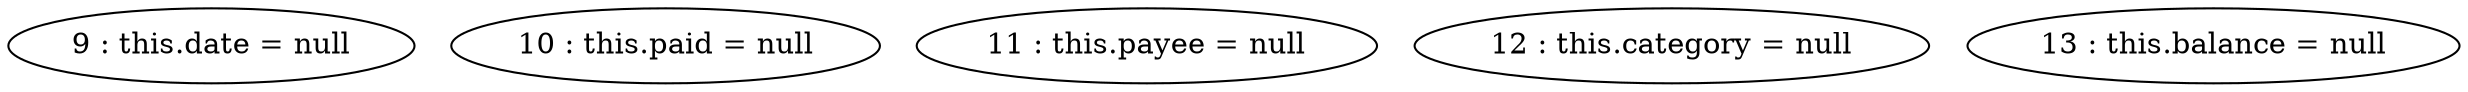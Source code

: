 digraph G {
"9 : this.date = null"
"10 : this.paid = null"
"11 : this.payee = null"
"12 : this.category = null"
"13 : this.balance = null"
}